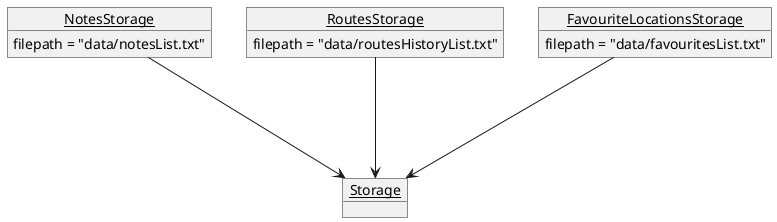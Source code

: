@startuml
'https://plantuml.com/object-diagram

object __Storage__
object __NotesStorage__ {
  filepath = "data/notesList.txt" 
}



object __RoutesStorage__
__RoutesStorage__ : filepath = "data/routesHistoryList.txt"
object __FavouriteLocationsStorage__
__FavouriteLocationsStorage__ : filepath = "data/favouritesList.txt"


__NotesStorage__ ---> __Storage__
__RoutesStorage__ ---> __Storage__
__FavouriteLocationsStorage__ ---> __Storage__

@enduml
